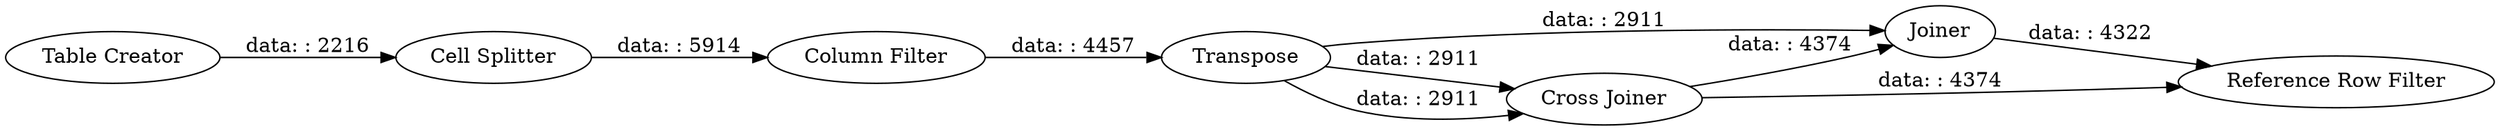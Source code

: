 digraph {
	"8675546275463491281_3" [label=Transpose]
	"8675546275463491281_7" [label="Reference Row Filter"]
	"8675546275463491281_5" [label="Column Filter"]
	"8675546275463491281_2" [label="Cell Splitter"]
	"8675546275463491281_1" [label="Table Creator"]
	"8675546275463491281_6" [label=Joiner]
	"8675546275463491281_4" [label="Cross Joiner"]
	"8675546275463491281_5" -> "8675546275463491281_3" [label="data: : 4457"]
	"8675546275463491281_3" -> "8675546275463491281_6" [label="data: : 2911"]
	"8675546275463491281_1" -> "8675546275463491281_2" [label="data: : 2216"]
	"8675546275463491281_2" -> "8675546275463491281_5" [label="data: : 5914"]
	"8675546275463491281_4" -> "8675546275463491281_7" [label="data: : 4374"]
	"8675546275463491281_3" -> "8675546275463491281_4" [label="data: : 2911"]
	"8675546275463491281_6" -> "8675546275463491281_7" [label="data: : 4322"]
	"8675546275463491281_3" -> "8675546275463491281_4" [label="data: : 2911"]
	"8675546275463491281_4" -> "8675546275463491281_6" [label="data: : 4374"]
	rankdir=LR
}
